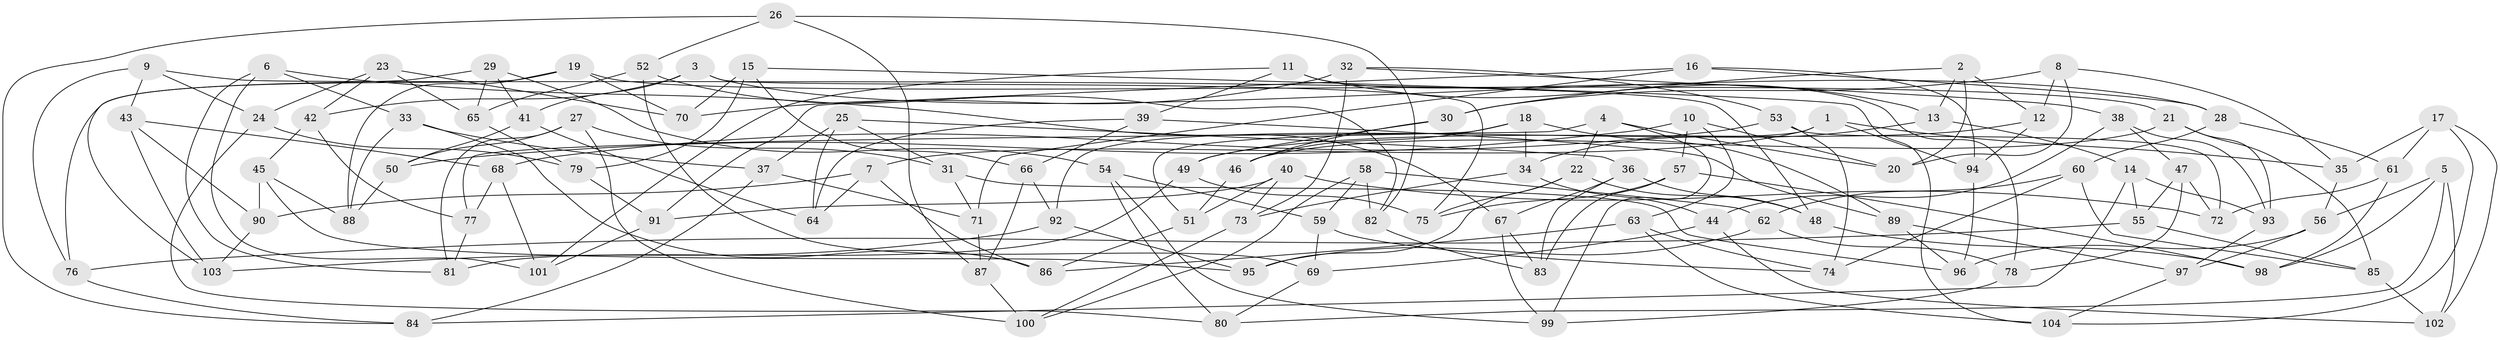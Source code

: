 // coarse degree distribution, {3: 0.1951219512195122, 6: 0.0975609756097561, 5: 0.17073170731707318, 10: 0.024390243902439025, 4: 0.2926829268292683, 8: 0.0975609756097561, 7: 0.024390243902439025, 13: 0.024390243902439025, 2: 0.024390243902439025, 12: 0.024390243902439025, 9: 0.024390243902439025}
// Generated by graph-tools (version 1.1) at 2025/04/03/04/25 22:04:00]
// undirected, 104 vertices, 208 edges
graph export_dot {
graph [start="1"]
  node [color=gray90,style=filled];
  1;
  2;
  3;
  4;
  5;
  6;
  7;
  8;
  9;
  10;
  11;
  12;
  13;
  14;
  15;
  16;
  17;
  18;
  19;
  20;
  21;
  22;
  23;
  24;
  25;
  26;
  27;
  28;
  29;
  30;
  31;
  32;
  33;
  34;
  35;
  36;
  37;
  38;
  39;
  40;
  41;
  42;
  43;
  44;
  45;
  46;
  47;
  48;
  49;
  50;
  51;
  52;
  53;
  54;
  55;
  56;
  57;
  58;
  59;
  60;
  61;
  62;
  63;
  64;
  65;
  66;
  67;
  68;
  69;
  70;
  71;
  72;
  73;
  74;
  75;
  76;
  77;
  78;
  79;
  80;
  81;
  82;
  83;
  84;
  85;
  86;
  87;
  88;
  89;
  90;
  91;
  92;
  93;
  94;
  95;
  96;
  97;
  98;
  99;
  100;
  101;
  102;
  103;
  104;
  1 -- 92;
  1 -- 35;
  1 -- 7;
  1 -- 94;
  2 -- 20;
  2 -- 13;
  2 -- 30;
  2 -- 12;
  3 -- 75;
  3 -- 28;
  3 -- 42;
  3 -- 41;
  4 -- 77;
  4 -- 20;
  4 -- 99;
  4 -- 22;
  5 -- 102;
  5 -- 56;
  5 -- 80;
  5 -- 98;
  6 -- 101;
  6 -- 33;
  6 -- 81;
  6 -- 67;
  7 -- 64;
  7 -- 86;
  7 -- 90;
  8 -- 30;
  8 -- 35;
  8 -- 12;
  8 -- 20;
  9 -- 24;
  9 -- 76;
  9 -- 48;
  9 -- 43;
  10 -- 50;
  10 -- 63;
  10 -- 57;
  10 -- 20;
  11 -- 39;
  11 -- 78;
  11 -- 101;
  11 -- 13;
  12 -- 94;
  12 -- 49;
  13 -- 14;
  13 -- 34;
  14 -- 93;
  14 -- 55;
  14 -- 84;
  15 -- 104;
  15 -- 70;
  15 -- 66;
  15 -- 79;
  16 -- 91;
  16 -- 28;
  16 -- 94;
  16 -- 71;
  17 -- 104;
  17 -- 61;
  17 -- 102;
  17 -- 35;
  18 -- 34;
  18 -- 46;
  18 -- 51;
  18 -- 89;
  19 -- 70;
  19 -- 88;
  19 -- 76;
  19 -- 21;
  21 -- 85;
  21 -- 93;
  21 -- 46;
  22 -- 48;
  22 -- 95;
  22 -- 75;
  23 -- 24;
  23 -- 42;
  23 -- 70;
  23 -- 65;
  24 -- 79;
  24 -- 80;
  25 -- 31;
  25 -- 36;
  25 -- 64;
  25 -- 37;
  26 -- 87;
  26 -- 84;
  26 -- 82;
  26 -- 52;
  27 -- 31;
  27 -- 81;
  27 -- 100;
  27 -- 50;
  28 -- 60;
  28 -- 61;
  29 -- 103;
  29 -- 65;
  29 -- 54;
  29 -- 41;
  30 -- 49;
  30 -- 46;
  31 -- 96;
  31 -- 71;
  32 -- 70;
  32 -- 73;
  32 -- 53;
  32 -- 38;
  33 -- 88;
  33 -- 37;
  33 -- 86;
  34 -- 44;
  34 -- 73;
  35 -- 56;
  36 -- 67;
  36 -- 48;
  36 -- 83;
  37 -- 84;
  37 -- 71;
  38 -- 93;
  38 -- 44;
  38 -- 47;
  39 -- 64;
  39 -- 89;
  39 -- 66;
  40 -- 72;
  40 -- 51;
  40 -- 91;
  40 -- 73;
  41 -- 50;
  41 -- 64;
  42 -- 77;
  42 -- 45;
  43 -- 90;
  43 -- 68;
  43 -- 103;
  44 -- 102;
  44 -- 69;
  45 -- 95;
  45 -- 88;
  45 -- 90;
  46 -- 51;
  47 -- 55;
  47 -- 72;
  47 -- 78;
  48 -- 98;
  49 -- 75;
  49 -- 81;
  50 -- 88;
  51 -- 86;
  52 -- 65;
  52 -- 69;
  52 -- 82;
  53 -- 74;
  53 -- 68;
  53 -- 72;
  54 -- 99;
  54 -- 59;
  54 -- 80;
  55 -- 76;
  55 -- 85;
  56 -- 97;
  56 -- 96;
  57 -- 75;
  57 -- 98;
  57 -- 83;
  58 -- 82;
  58 -- 59;
  58 -- 100;
  58 -- 62;
  59 -- 74;
  59 -- 69;
  60 -- 85;
  60 -- 74;
  60 -- 62;
  61 -- 72;
  61 -- 98;
  62 -- 78;
  62 -- 95;
  63 -- 104;
  63 -- 74;
  63 -- 86;
  65 -- 79;
  66 -- 87;
  66 -- 92;
  67 -- 83;
  67 -- 99;
  68 -- 77;
  68 -- 101;
  69 -- 80;
  71 -- 87;
  73 -- 100;
  76 -- 84;
  77 -- 81;
  78 -- 99;
  79 -- 91;
  82 -- 83;
  85 -- 102;
  87 -- 100;
  89 -- 97;
  89 -- 96;
  90 -- 103;
  91 -- 101;
  92 -- 103;
  92 -- 95;
  93 -- 97;
  94 -- 96;
  97 -- 104;
}
